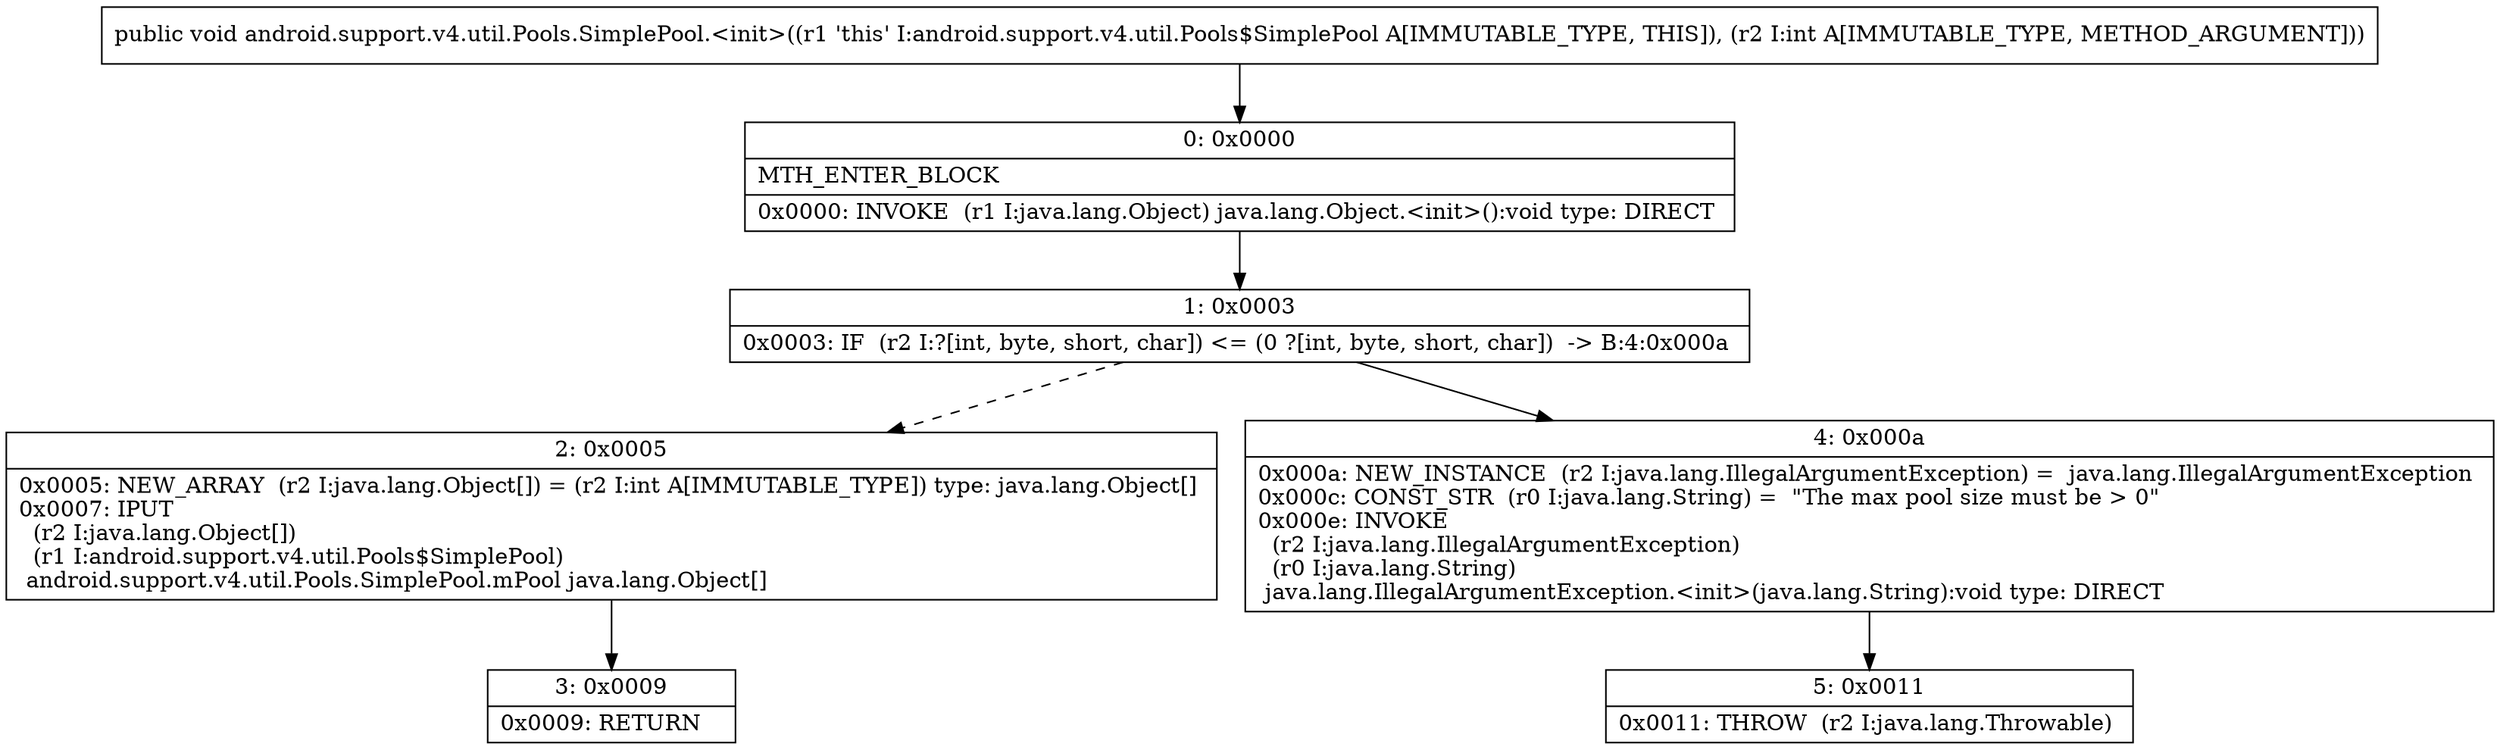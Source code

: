 digraph "CFG forandroid.support.v4.util.Pools.SimplePool.\<init\>(I)V" {
Node_0 [shape=record,label="{0\:\ 0x0000|MTH_ENTER_BLOCK\l|0x0000: INVOKE  (r1 I:java.lang.Object) java.lang.Object.\<init\>():void type: DIRECT \l}"];
Node_1 [shape=record,label="{1\:\ 0x0003|0x0003: IF  (r2 I:?[int, byte, short, char]) \<= (0 ?[int, byte, short, char])  \-\> B:4:0x000a \l}"];
Node_2 [shape=record,label="{2\:\ 0x0005|0x0005: NEW_ARRAY  (r2 I:java.lang.Object[]) = (r2 I:int A[IMMUTABLE_TYPE]) type: java.lang.Object[] \l0x0007: IPUT  \l  (r2 I:java.lang.Object[])\l  (r1 I:android.support.v4.util.Pools$SimplePool)\l android.support.v4.util.Pools.SimplePool.mPool java.lang.Object[] \l}"];
Node_3 [shape=record,label="{3\:\ 0x0009|0x0009: RETURN   \l}"];
Node_4 [shape=record,label="{4\:\ 0x000a|0x000a: NEW_INSTANCE  (r2 I:java.lang.IllegalArgumentException) =  java.lang.IllegalArgumentException \l0x000c: CONST_STR  (r0 I:java.lang.String) =  \"The max pool size must be \> 0\" \l0x000e: INVOKE  \l  (r2 I:java.lang.IllegalArgumentException)\l  (r0 I:java.lang.String)\l java.lang.IllegalArgumentException.\<init\>(java.lang.String):void type: DIRECT \l}"];
Node_5 [shape=record,label="{5\:\ 0x0011|0x0011: THROW  (r2 I:java.lang.Throwable) \l}"];
MethodNode[shape=record,label="{public void android.support.v4.util.Pools.SimplePool.\<init\>((r1 'this' I:android.support.v4.util.Pools$SimplePool A[IMMUTABLE_TYPE, THIS]), (r2 I:int A[IMMUTABLE_TYPE, METHOD_ARGUMENT])) }"];
MethodNode -> Node_0;
Node_0 -> Node_1;
Node_1 -> Node_2[style=dashed];
Node_1 -> Node_4;
Node_2 -> Node_3;
Node_4 -> Node_5;
}

